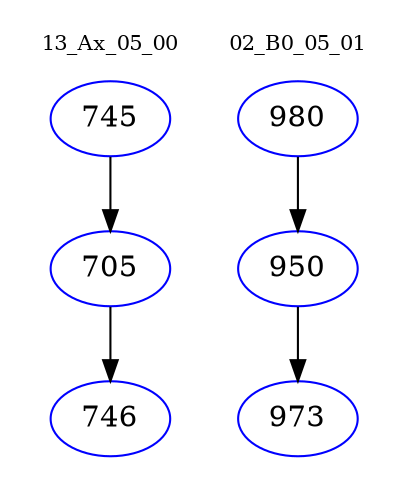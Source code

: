 digraph{
subgraph cluster_0 {
color = white
label = "13_Ax_05_00";
fontsize=10;
T0_745 [label="745", color="blue"]
T0_745 -> T0_705 [color="black"]
T0_705 [label="705", color="blue"]
T0_705 -> T0_746 [color="black"]
T0_746 [label="746", color="blue"]
}
subgraph cluster_1 {
color = white
label = "02_B0_05_01";
fontsize=10;
T1_980 [label="980", color="blue"]
T1_980 -> T1_950 [color="black"]
T1_950 [label="950", color="blue"]
T1_950 -> T1_973 [color="black"]
T1_973 [label="973", color="blue"]
}
}
